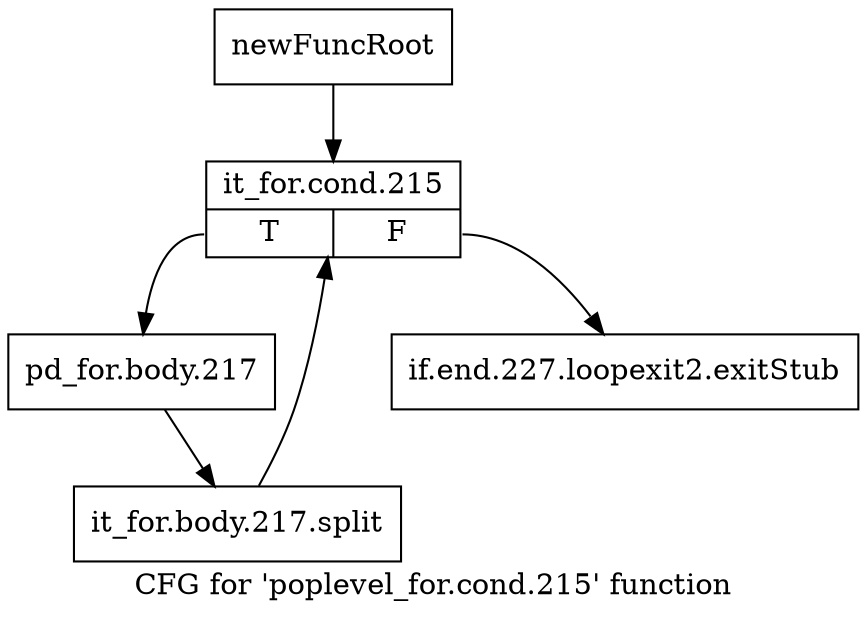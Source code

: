 digraph "CFG for 'poplevel_for.cond.215' function" {
	label="CFG for 'poplevel_for.cond.215' function";

	Node0x9f75160 [shape=record,label="{newFuncRoot}"];
	Node0x9f75160 -> Node0x9f75200;
	Node0x9f751b0 [shape=record,label="{if.end.227.loopexit2.exitStub}"];
	Node0x9f75200 [shape=record,label="{it_for.cond.215|{<s0>T|<s1>F}}"];
	Node0x9f75200:s0 -> Node0x9f75250;
	Node0x9f75200:s1 -> Node0x9f751b0;
	Node0x9f75250 [shape=record,label="{pd_for.body.217}"];
	Node0x9f75250 -> Node0xf0214f0;
	Node0xf0214f0 [shape=record,label="{it_for.body.217.split}"];
	Node0xf0214f0 -> Node0x9f75200;
}
